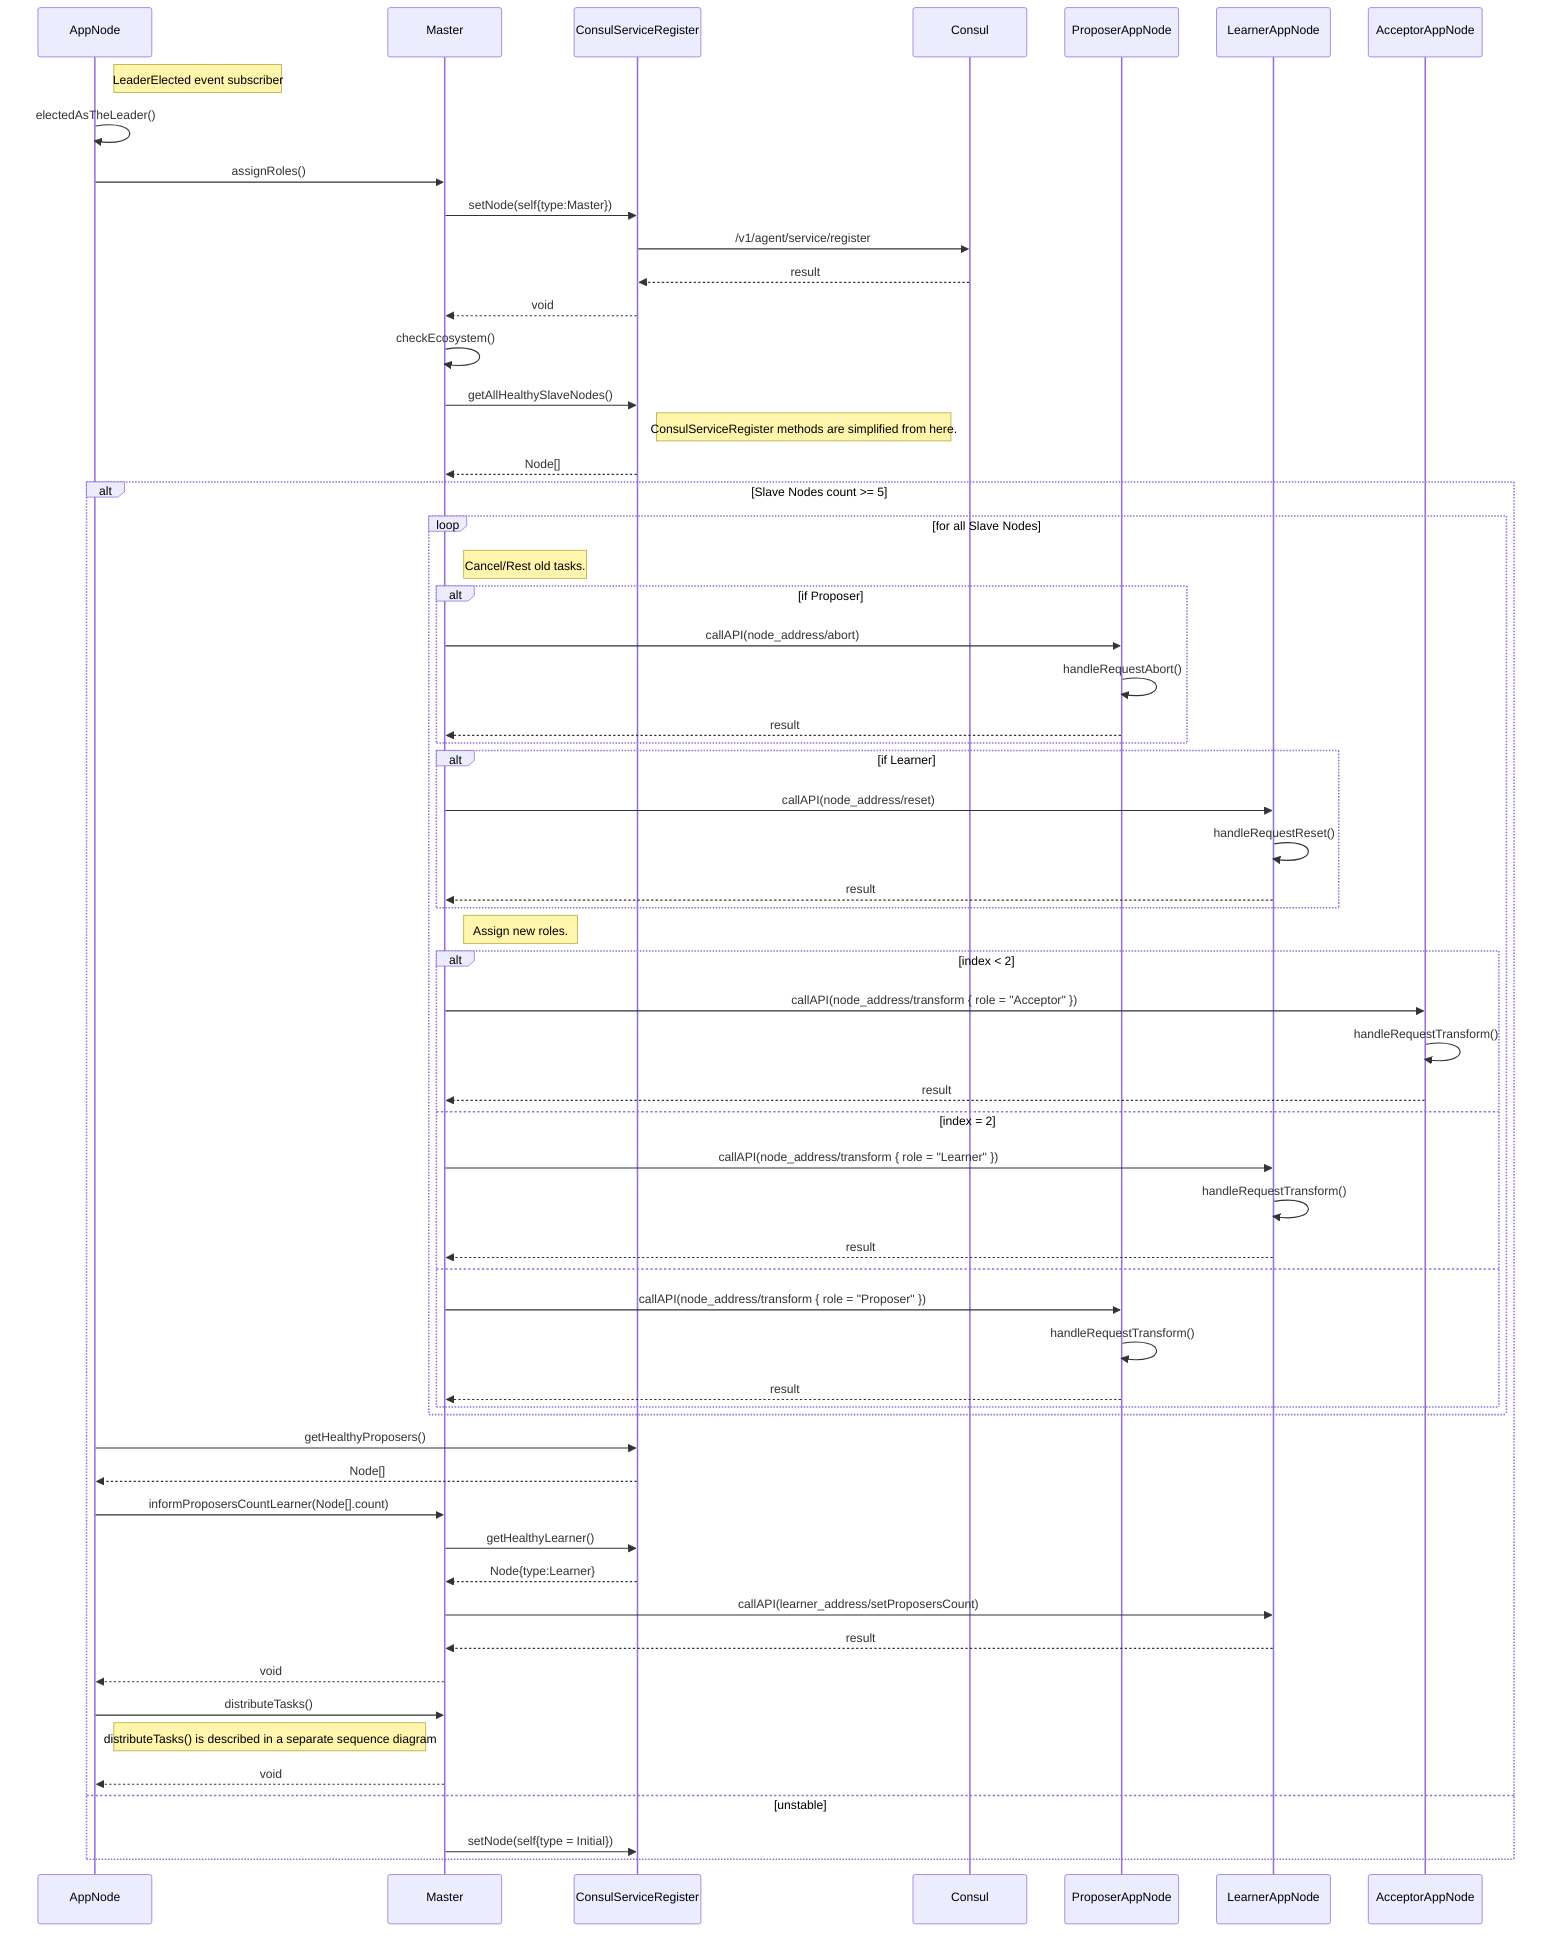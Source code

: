 sequenceDiagram 

# Node elected as the leader
Note right of AppNode : LeaderElected event subscriber
AppNode ->> AppNode : electedAsTheLeader()
AppNode ->> Master : assignRoles()

# Transform this node to Leader
Master ->> ConsulServiceRegister : setNode(self{type:Master})
ConsulServiceRegister ->> Consul : /v1/agent/service/register
Consul -->> ConsulServiceRegister : result
ConsulServiceRegister -->> Master : void

# Check ecosystem 
Master ->> Master : checkEcosystem()
Master ->> ConsulServiceRegister : getAllHealthySlaveNodes()
Note right of ConsulServiceRegister : ConsulServiceRegister methods are simplified from here. 
ConsulServiceRegister -->> Master : Node[]

# Assign other roles to slave nodes
alt Slave Nodes count >= 5
    loop for all Slave Nodes
        # Cancel/Rest old tasks
        Note right of Master : Cancel/Rest old tasks. 
        alt if Proposer
            Master ->> ProposerAppNode : callAPI(node_address/abort)
            ProposerAppNode ->> ProposerAppNode : handleRequestAbort()
            ProposerAppNode -->> Master : result
        end
        alt if Learner
            Master ->> LearnerAppNode : callAPI(node_address/reset)
            LearnerAppNode ->> LearnerAppNode: handleRequestReset()
            LearnerAppNode -->> Master : result
        end

        # Assign new roles
        Note right of Master : Assign new roles.
        alt index < 2
            Master ->> AcceptorAppNode : callAPI(node_address/transform { role = "Acceptor" })
            AcceptorAppNode ->> AcceptorAppNode : handleRequestTransform()
            AcceptorAppNode -->> Master : result
        else index = 2
            Master ->> LearnerAppNode : callAPI(node_address/transform { role = "Learner" })
            LearnerAppNode ->> LearnerAppNode : handleRequestTransform()
            LearnerAppNode -->> Master : result
        else 
            Master ->> ProposerAppNode : callAPI(node_address/transform { role = "Proposer" })
            ProposerAppNode ->> ProposerAppNode : handleRequestTransform()
            ProposerAppNode -->> Master : result
        end
    end
    
    # Get appointed Proposers
    AppNode ->> ConsulServiceRegister : getHealthyProposers()
    ConsulServiceRegister -->> AppNode : Node[]

    # Inform number of Proposers in the ecosystem to the Learner
    AppNode ->> Master : informProposersCountLearner(Node[].count)
    Master ->> ConsulServiceRegister : getHealthyLearner()
    ConsulServiceRegister -->> Master : Node{type:Learner}
    Master ->> LearnerAppNode : callAPI(learner_address/setProposersCount)
    LearnerAppNode -->> Master : result
    Master -->> AppNode : void

    # Distribute tasks
    AppNode ->> Master : distributeTasks()
    Note right of AppNode : distributeTasks() is described in a separate sequence diagram
    Master -->> AppNode : void
else unstable
    # Ecosystem unstable
    Master ->> ConsulServiceRegister : setNode(self{type = Initial})
end